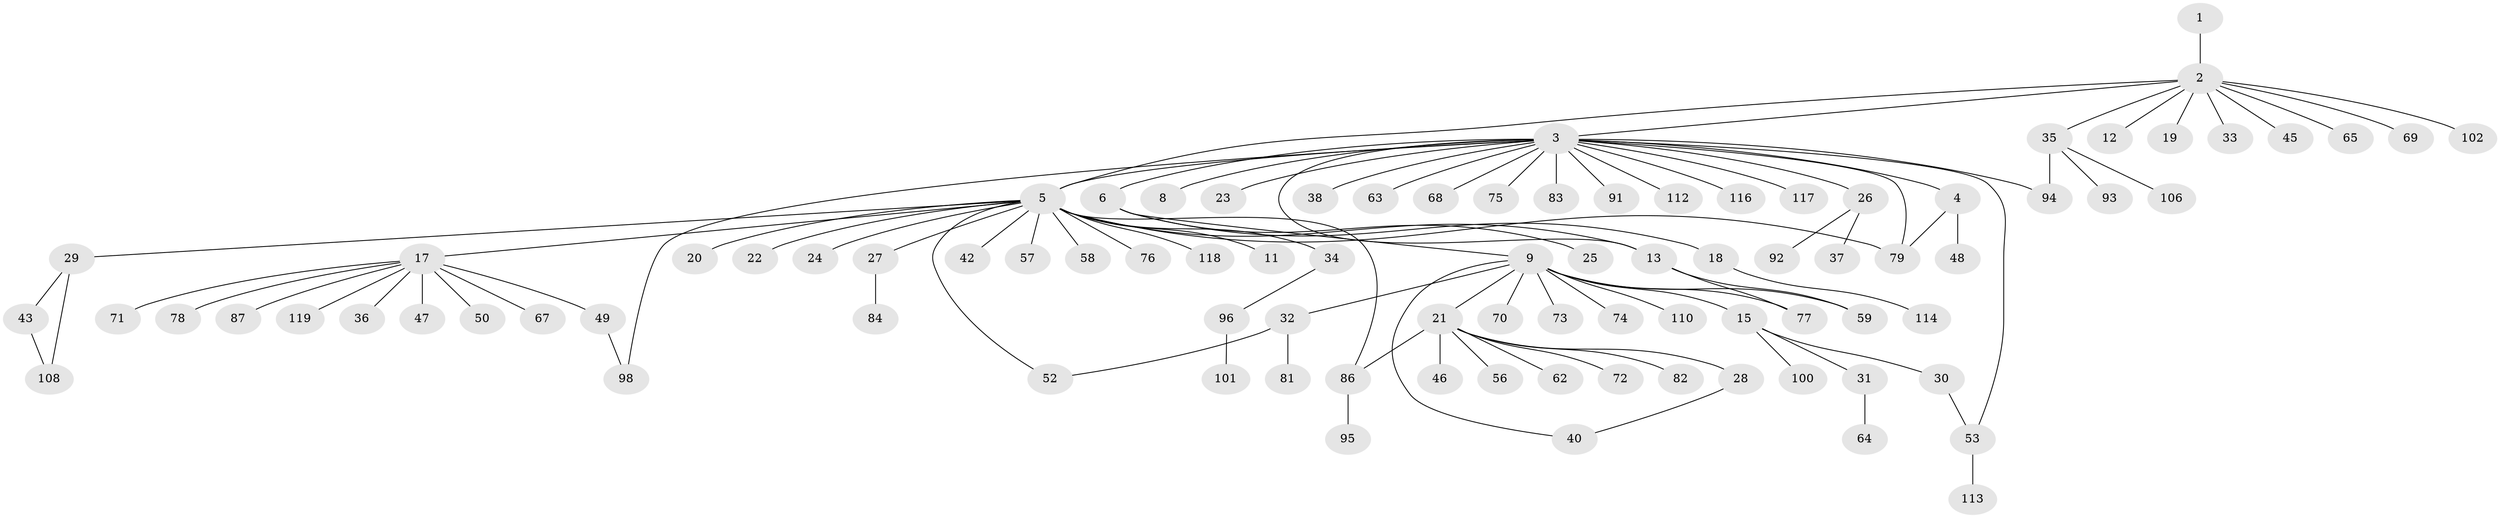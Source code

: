 // Generated by graph-tools (version 1.1) at 2025/23/03/03/25 07:23:50]
// undirected, 92 vertices, 104 edges
graph export_dot {
graph [start="1"]
  node [color=gray90,style=filled];
  1;
  2 [super="+16"];
  3 [super="+104"];
  4;
  5 [super="+10"];
  6 [super="+7"];
  8;
  9 [super="+14"];
  11;
  12;
  13 [super="+39"];
  15 [super="+89"];
  17 [super="+109"];
  18 [super="+60"];
  19;
  20;
  21 [super="+44"];
  22;
  23;
  24;
  25;
  26;
  27;
  28;
  29 [super="+90"];
  30 [super="+41"];
  31 [super="+54"];
  32 [super="+51"];
  33;
  34 [super="+61"];
  35 [super="+55"];
  36;
  37;
  38;
  40;
  42 [super="+97"];
  43 [super="+66"];
  45 [super="+115"];
  46;
  47 [super="+107"];
  48;
  49;
  50;
  52;
  53;
  56;
  57;
  58;
  59 [super="+99"];
  62;
  63 [super="+88"];
  64;
  65;
  67;
  68;
  69;
  70 [super="+80"];
  71;
  72;
  73 [super="+85"];
  74;
  75;
  76;
  77;
  78;
  79 [super="+103"];
  81;
  82;
  83;
  84;
  86 [super="+105"];
  87;
  91;
  92;
  93;
  94;
  95;
  96;
  98;
  100;
  101;
  102 [super="+111"];
  106;
  108;
  110;
  112;
  113;
  114;
  116;
  117;
  118;
  119;
  1 -- 2;
  2 -- 3;
  2 -- 5;
  2 -- 12;
  2 -- 19;
  2 -- 33;
  2 -- 35;
  2 -- 69;
  2 -- 102;
  2 -- 65;
  2 -- 45;
  3 -- 4;
  3 -- 6;
  3 -- 8;
  3 -- 13;
  3 -- 23;
  3 -- 26;
  3 -- 38;
  3 -- 53;
  3 -- 63;
  3 -- 68;
  3 -- 75;
  3 -- 79;
  3 -- 83;
  3 -- 91;
  3 -- 98;
  3 -- 112;
  3 -- 116;
  3 -- 117;
  3 -- 94;
  3 -- 5;
  4 -- 48;
  4 -- 79;
  5 -- 11;
  5 -- 13;
  5 -- 20;
  5 -- 22;
  5 -- 27;
  5 -- 29;
  5 -- 34;
  5 -- 42;
  5 -- 52;
  5 -- 57;
  5 -- 58;
  5 -- 76;
  5 -- 79;
  5 -- 86;
  5 -- 118;
  5 -- 24;
  5 -- 17;
  6 -- 9;
  6 -- 18;
  6 -- 25;
  9 -- 15;
  9 -- 21;
  9 -- 32;
  9 -- 40;
  9 -- 59;
  9 -- 70;
  9 -- 73;
  9 -- 74;
  9 -- 77;
  9 -- 110;
  13 -- 59;
  13 -- 77;
  15 -- 30;
  15 -- 31;
  15 -- 100;
  17 -- 36;
  17 -- 47;
  17 -- 49 [weight=2];
  17 -- 50;
  17 -- 67;
  17 -- 71;
  17 -- 78;
  17 -- 87;
  17 -- 119;
  18 -- 114;
  21 -- 28;
  21 -- 56;
  21 -- 62;
  21 -- 72;
  21 -- 82;
  21 -- 86;
  21 -- 46;
  26 -- 37;
  26 -- 92;
  27 -- 84;
  28 -- 40;
  29 -- 43;
  29 -- 108;
  30 -- 53;
  31 -- 64;
  32 -- 52;
  32 -- 81;
  34 -- 96;
  35 -- 93;
  35 -- 94;
  35 -- 106;
  43 -- 108;
  49 -- 98;
  53 -- 113;
  86 -- 95;
  96 -- 101;
}
